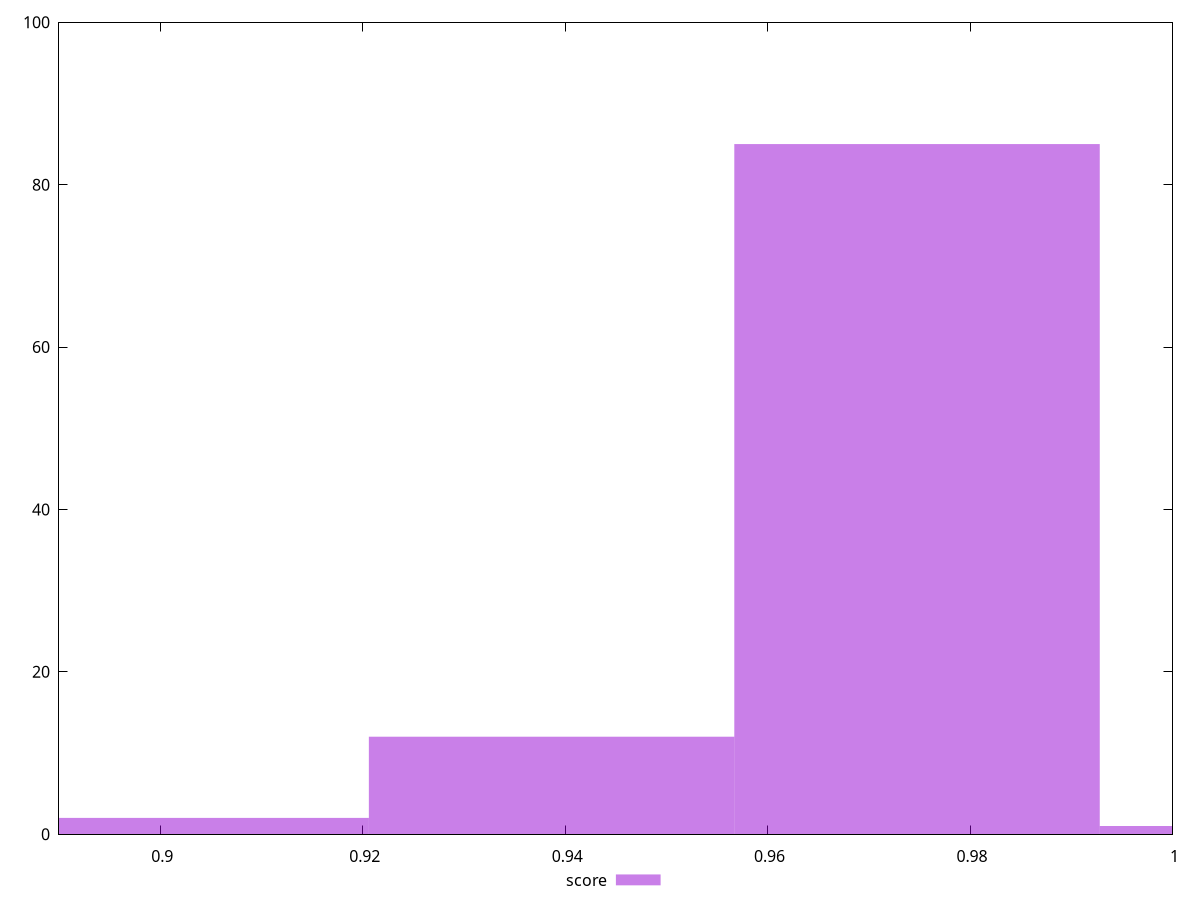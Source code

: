 reset

$score <<EOF
0.9386604694273963 12
0.9747627951746038 85
0.9025581436801887 2
1.0108651209218114 1
EOF

set key outside below
set boxwidth 0.03610232574720755
set xrange [0.89:1]
set yrange [0:100]
set trange [0:100]
set style fill transparent solid 0.5 noborder
set terminal svg size 640, 490 enhanced background rgb 'white'
set output "reports/report_00028_2021-02-24T12-49-42.674Z/first-contentful-paint/samples/music/score/histogram.svg"

plot $score title "score" with boxes

reset
